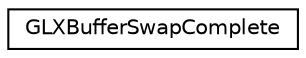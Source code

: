 digraph "Graphe hiérarchique des classes"
{
  edge [fontname="Helvetica",fontsize="10",labelfontname="Helvetica",labelfontsize="10"];
  node [fontname="Helvetica",fontsize="10",shape=record];
  rankdir="LR";
  Node1 [label="GLXBufferSwapComplete",height=0.2,width=0.4,color="black", fillcolor="white", style="filled",URL="$struct_g_l_x_buffer_swap_complete.html"];
}
